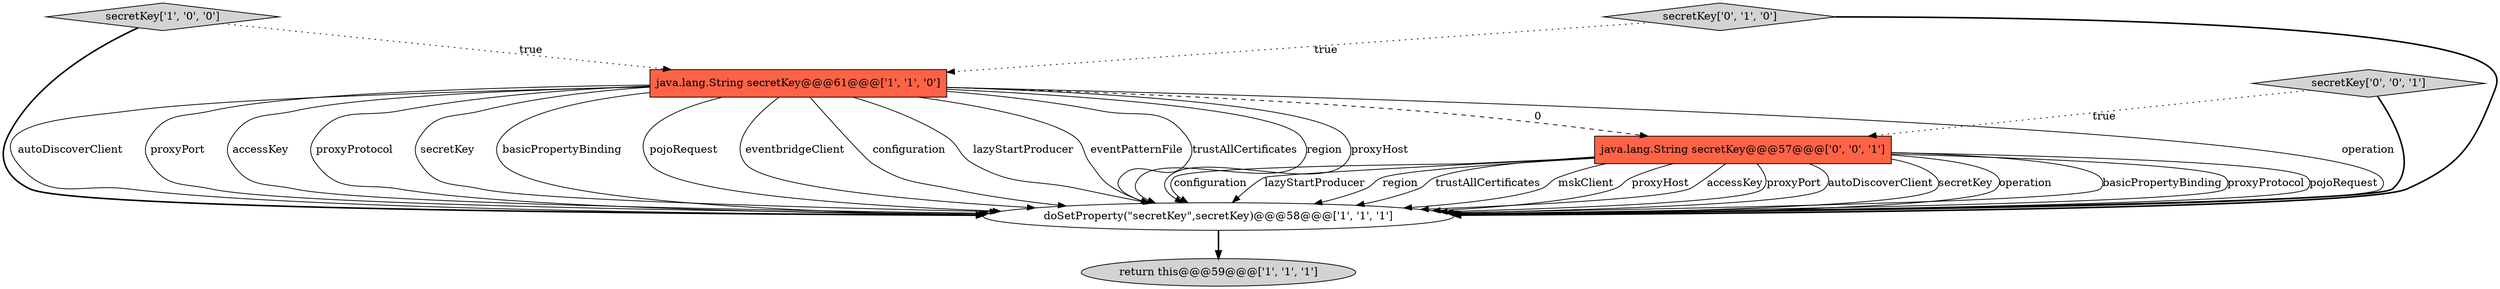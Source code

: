 digraph {
1 [style = filled, label = "java.lang.String secretKey@@@61@@@['1', '1', '0']", fillcolor = tomato, shape = box image = "AAA0AAABBB1BBB"];
2 [style = filled, label = "secretKey['1', '0', '0']", fillcolor = lightgray, shape = diamond image = "AAA0AAABBB1BBB"];
3 [style = filled, label = "return this@@@59@@@['1', '1', '1']", fillcolor = lightgray, shape = ellipse image = "AAA0AAABBB1BBB"];
6 [style = filled, label = "java.lang.String secretKey@@@57@@@['0', '0', '1']", fillcolor = tomato, shape = box image = "AAA0AAABBB3BBB"];
4 [style = filled, label = "secretKey['0', '1', '0']", fillcolor = lightgray, shape = diamond image = "AAA0AAABBB2BBB"];
5 [style = filled, label = "secretKey['0', '0', '1']", fillcolor = lightgray, shape = diamond image = "AAA0AAABBB3BBB"];
0 [style = filled, label = "doSetProperty(\"secretKey\",secretKey)@@@58@@@['1', '1', '1']", fillcolor = white, shape = ellipse image = "AAA0AAABBB1BBB"];
1->0 [style = solid, label="trustAllCertificates"];
1->0 [style = solid, label="region"];
6->0 [style = solid, label="basicPropertyBinding"];
6->0 [style = solid, label="proxyProtocol"];
1->0 [style = solid, label="proxyHost"];
6->0 [style = solid, label="pojoRequest"];
1->0 [style = solid, label="operation"];
6->0 [style = solid, label="configuration"];
1->0 [style = solid, label="autoDiscoverClient"];
1->0 [style = solid, label="proxyPort"];
6->0 [style = solid, label="lazyStartProducer"];
6->0 [style = solid, label="region"];
1->0 [style = solid, label="accessKey"];
1->0 [style = solid, label="proxyProtocol"];
0->3 [style = bold, label=""];
4->1 [style = dotted, label="true"];
6->0 [style = solid, label="trustAllCertificates"];
2->1 [style = dotted, label="true"];
5->6 [style = dotted, label="true"];
1->0 [style = solid, label="secretKey"];
6->0 [style = solid, label="mskClient"];
5->0 [style = bold, label=""];
6->0 [style = solid, label="proxyHost"];
6->0 [style = solid, label="accessKey"];
6->0 [style = solid, label="proxyPort"];
6->0 [style = solid, label="autoDiscoverClient"];
1->0 [style = solid, label="basicPropertyBinding"];
2->0 [style = bold, label=""];
1->6 [style = dashed, label="0"];
1->0 [style = solid, label="pojoRequest"];
6->0 [style = solid, label="secretKey"];
1->0 [style = solid, label="eventbridgeClient"];
1->0 [style = solid, label="configuration"];
1->0 [style = solid, label="lazyStartProducer"];
4->0 [style = bold, label=""];
1->0 [style = solid, label="eventPatternFile"];
6->0 [style = solid, label="operation"];
}
